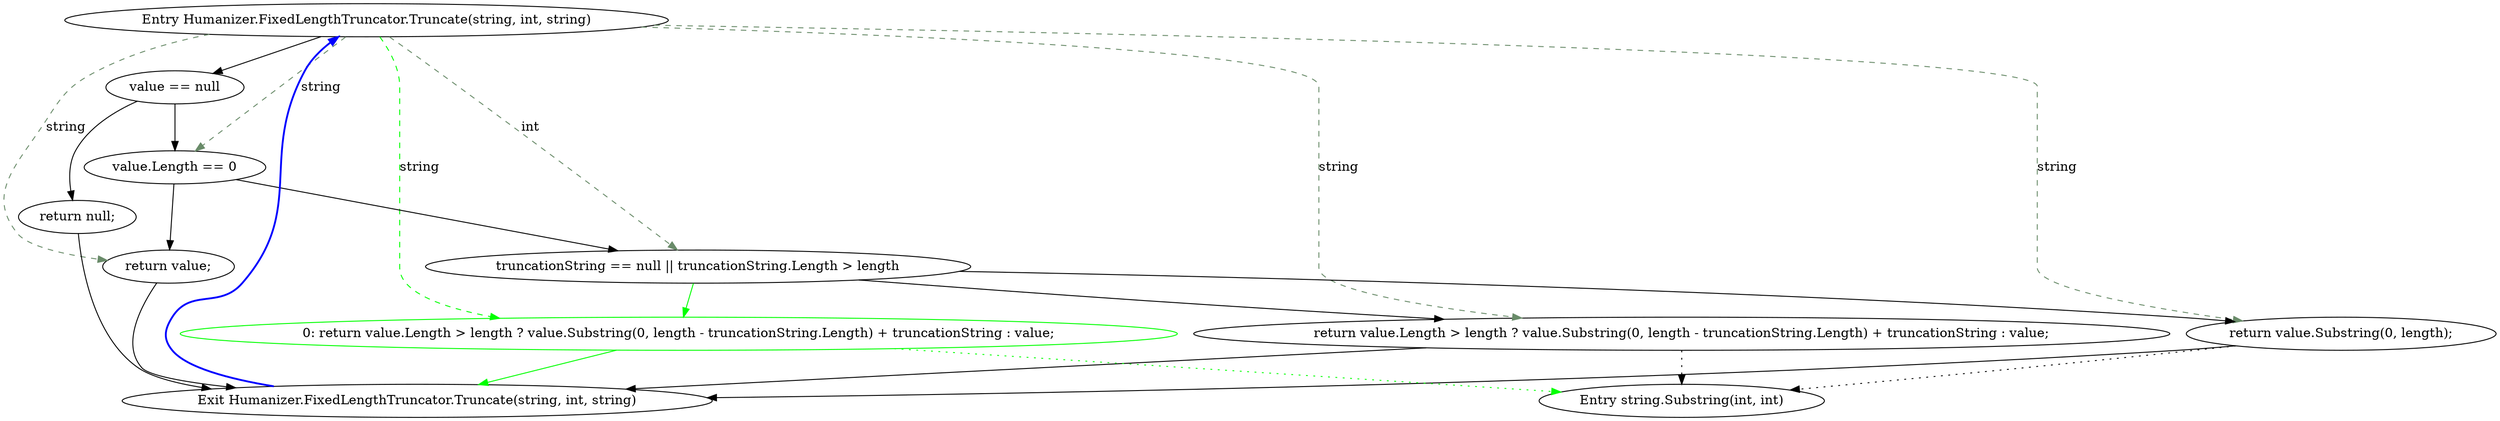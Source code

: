 digraph  {
n0 [cluster="Humanizer.FixedLengthTruncator.Truncate(string, int, string)", label="Entry Humanizer.FixedLengthTruncator.Truncate(string, int, string)", span="7-7"];
n1 [cluster="Humanizer.FixedLengthTruncator.Truncate(string, int, string)", label="value == null", span="9-9"];
n3 [cluster="Humanizer.FixedLengthTruncator.Truncate(string, int, string)", label="value.Length == 0", span="12-12"];
n4 [cluster="Humanizer.FixedLengthTruncator.Truncate(string, int, string)", label="return value;", span="13-13"];
n5 [cluster="Humanizer.FixedLengthTruncator.Truncate(string, int, string)", label="truncationString == null || truncationString.Length > length", span="15-15"];
n6 [cluster="Humanizer.FixedLengthTruncator.Truncate(string, int, string)", label="return value.Substring(0, length);", span="16-16"];
n7 [cluster="Humanizer.FixedLengthTruncator.Truncate(string, int, string)", label="return value.Length > length ? value.Substring(0, length - truncationString.Length) + truncationString : value;", span="18-18"];
n2 [cluster="Humanizer.FixedLengthTruncator.Truncate(string, int, string)", label="return null;", span="10-10"];
n8 [cluster="Humanizer.FixedLengthTruncator.Truncate(string, int, string)", label="Exit Humanizer.FixedLengthTruncator.Truncate(string, int, string)", span="7-7"];
n9 [cluster="string.Substring(int, int)", label="Entry string.Substring(int, int)", span="0-0"];
d7 [cluster="Humanizer.FixedLengthTruncator.Truncate(string, int, string)", color=green, community=0, label="0: return value.Length > length ? value.Substring(0, length - truncationString.Length) + truncationString : value;", span="18-18"];
n0 -> n1  [key=0, style=solid];
n0 -> n3  [color=darkseagreen4, key=1, label=string, style=dashed];
n0 -> n4  [color=darkseagreen4, key=1, label=string, style=dashed];
n0 -> n5  [color=darkseagreen4, key=1, label=int, style=dashed];
n0 -> n6  [color=darkseagreen4, key=1, label=string, style=dashed];
n0 -> n7  [color=darkseagreen4, key=1, label=string, style=dashed];
n0 -> d7  [color=green, key=1, label=string, style=dashed];
n1 -> n2  [key=0, style=solid];
n1 -> n3  [key=0, style=solid];
n3 -> n4  [key=0, style=solid];
n3 -> n5  [key=0, style=solid];
n4 -> n8  [key=0, style=solid];
n5 -> n6  [key=0, style=solid];
n5 -> n7  [key=0, style=solid];
n5 -> d7  [color=green, key=0, style=solid];
n6 -> n8  [key=0, style=solid];
n6 -> n9  [key=2, style=dotted];
n7 -> n8  [key=0, style=solid];
n7 -> n9  [key=2, style=dotted];
n2 -> n8  [key=0, style=solid];
n8 -> n0  [color=blue, key=0, style=bold];
d7 -> n8  [color=green, key=0, style=solid];
d7 -> n9  [color=green, key=2, style=dotted];
}
